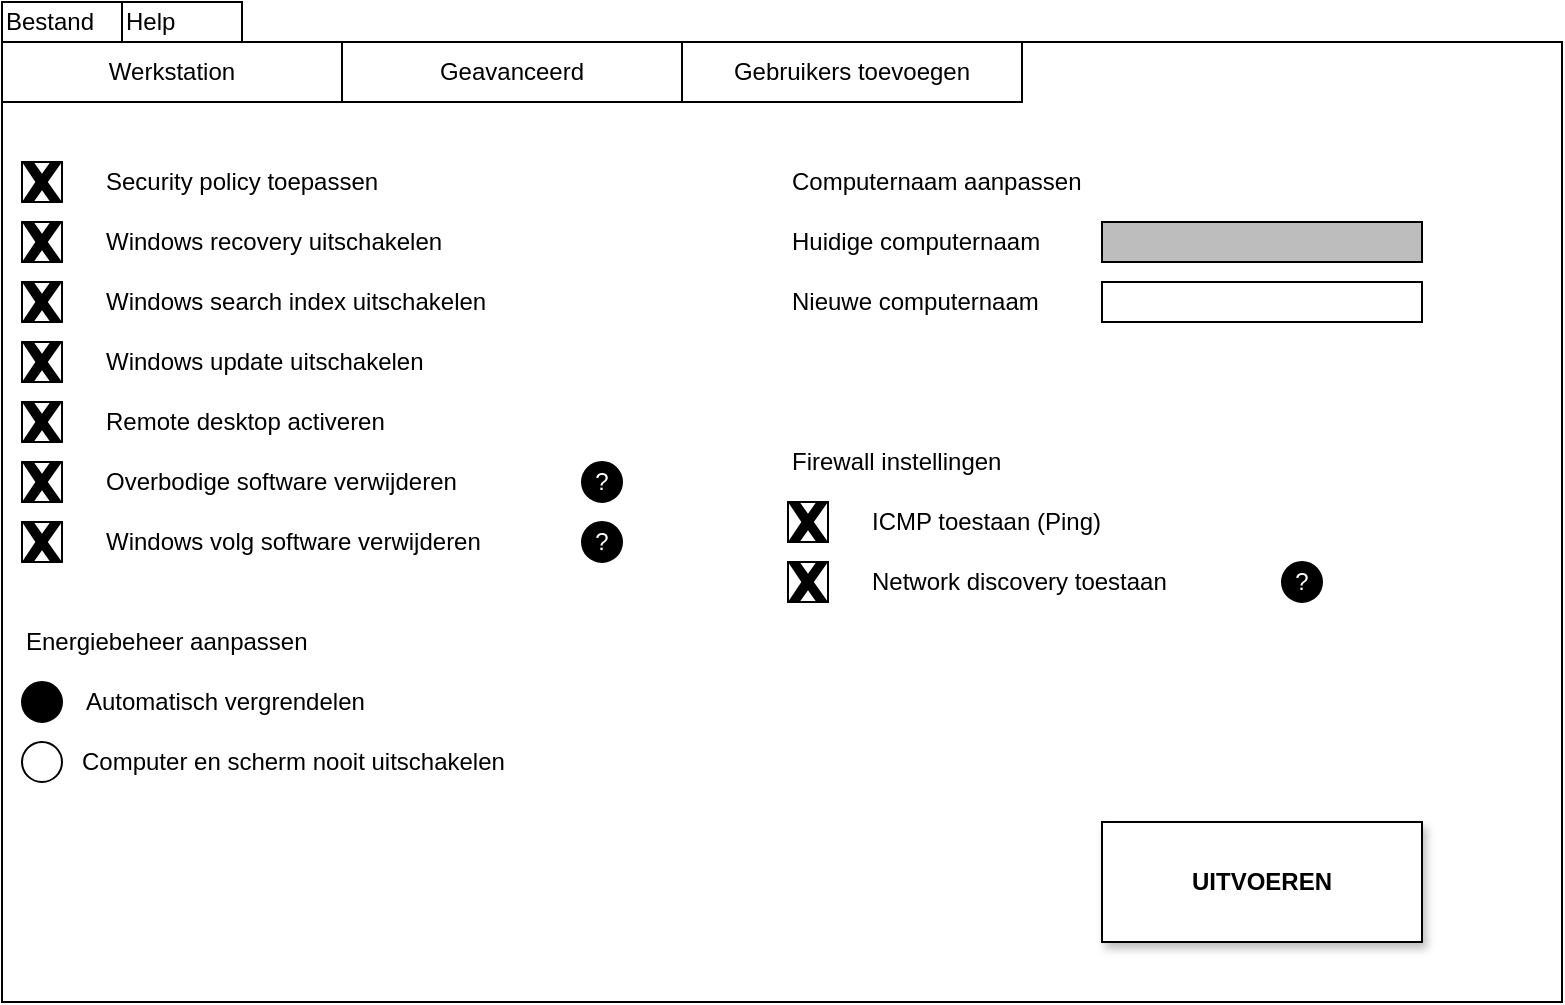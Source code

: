 <mxfile version="11.1.4" type="device"><diagram id="Was1U8VwhkQERLvffaOh" name="Werkstation instellen"><mxGraphModel dx="1086" dy="808" grid="1" gridSize="10" guides="1" tooltips="1" connect="1" arrows="1" fold="1" page="1" pageScale="1" pageWidth="827" pageHeight="1169" math="0" shadow="0"><root><mxCell id="IisXABbqK44Yn8ROq9qG-0"/><mxCell id="IisXABbqK44Yn8ROq9qG-1" parent="IisXABbqK44Yn8ROq9qG-0"/><mxCell id="IisXABbqK44Yn8ROq9qG-3" value="" style="rounded=0;whiteSpace=wrap;html=1;" parent="IisXABbqK44Yn8ROq9qG-1" vertex="1"><mxGeometry x="20" y="80" width="780" height="480" as="geometry"/></mxCell><mxCell id="IisXABbqK44Yn8ROq9qG-4" value="Werkstation" style="rounded=0;whiteSpace=wrap;html=1;" parent="IisXABbqK44Yn8ROq9qG-1" vertex="1"><mxGeometry x="20" y="80" width="170" height="30" as="geometry"/></mxCell><mxCell id="IisXABbqK44Yn8ROq9qG-5" value="Geavanceerd" style="rounded=0;whiteSpace=wrap;html=1;" parent="IisXABbqK44Yn8ROq9qG-1" vertex="1"><mxGeometry x="190" y="80" width="170" height="30" as="geometry"/></mxCell><mxCell id="IisXABbqK44Yn8ROq9qG-7" value="Gebruikers toevoegen" style="rounded=0;whiteSpace=wrap;html=1;" parent="IisXABbqK44Yn8ROq9qG-1" vertex="1"><mxGeometry x="360" y="80" width="170" height="30" as="geometry"/></mxCell><mxCell id="JC2xtcqQz0M7mLr0r9P1-1" value="Bestand" style="rounded=0;whiteSpace=wrap;html=1;align=left;" parent="IisXABbqK44Yn8ROq9qG-1" vertex="1"><mxGeometry x="20" y="60" width="60" height="20" as="geometry"/></mxCell><mxCell id="JC2xtcqQz0M7mLr0r9P1-2" value="Help" style="rounded=0;whiteSpace=wrap;html=1;align=left;" parent="IisXABbqK44Yn8ROq9qG-1" vertex="1"><mxGeometry x="80" y="60" width="60" height="20" as="geometry"/></mxCell><mxCell id="JC2xtcqQz0M7mLr0r9P1-3" value="" style="group" parent="IisXABbqK44Yn8ROq9qG-1" vertex="1" connectable="0"><mxGeometry x="30" y="140" width="205" height="20" as="geometry"/></mxCell><mxCell id="IisXABbqK44Yn8ROq9qG-8" value="" style="whiteSpace=wrap;html=1;aspect=fixed;" parent="JC2xtcqQz0M7mLr0r9P1-3" vertex="1"><mxGeometry width="20" height="20" as="geometry"/></mxCell><mxCell id="JC2xtcqQz0M7mLr0r9P1-0" value="Security policy toepassen" style="text;html=1;strokeColor=none;fillColor=none;align=left;verticalAlign=middle;whiteSpace=wrap;rounded=0;" parent="JC2xtcqQz0M7mLr0r9P1-3" vertex="1"><mxGeometry x="40" width="165" height="20" as="geometry"/></mxCell><mxCell id="TIBkxoTqW42xhYNUvVFb-1" value="" style="verticalLabelPosition=bottom;verticalAlign=top;html=1;shape=mxgraph.basic.x;strokeColor=none;fillColor=#000000;" parent="JC2xtcqQz0M7mLr0r9P1-3" vertex="1"><mxGeometry width="20" height="20" as="geometry"/></mxCell><mxCell id="JC2xtcqQz0M7mLr0r9P1-7" value="" style="group" parent="IisXABbqK44Yn8ROq9qG-1" vertex="1" connectable="0"><mxGeometry x="30" y="290" width="230" height="20" as="geometry"/></mxCell><mxCell id="JC2xtcqQz0M7mLr0r9P1-29" value="" style="group" parent="JC2xtcqQz0M7mLr0r9P1-7" vertex="1" connectable="0"><mxGeometry width="230" height="20" as="geometry"/></mxCell><mxCell id="JC2xtcqQz0M7mLr0r9P1-8" value="" style="whiteSpace=wrap;html=1;aspect=fixed;" parent="JC2xtcqQz0M7mLr0r9P1-29" vertex="1"><mxGeometry width="20" height="20" as="geometry"/></mxCell><mxCell id="JC2xtcqQz0M7mLr0r9P1-9" value="Overbodige software verwijderen" style="text;html=1;strokeColor=none;fillColor=none;align=left;verticalAlign=middle;whiteSpace=wrap;rounded=0;" parent="JC2xtcqQz0M7mLr0r9P1-29" vertex="1"><mxGeometry x="40" width="190" height="20" as="geometry"/></mxCell><mxCell id="TIBkxoTqW42xhYNUvVFb-7" value="" style="verticalLabelPosition=bottom;verticalAlign=top;html=1;shape=mxgraph.basic.x;strokeColor=none;fillColor=#000000;" parent="JC2xtcqQz0M7mLr0r9P1-29" vertex="1"><mxGeometry width="20" height="20" as="geometry"/></mxCell><mxCell id="JC2xtcqQz0M7mLr0r9P1-14" value="" style="group" parent="IisXABbqK44Yn8ROq9qG-1" vertex="1" connectable="0"><mxGeometry x="30" y="170" width="230" height="20" as="geometry"/></mxCell><mxCell id="JC2xtcqQz0M7mLr0r9P1-4" value="" style="group" parent="JC2xtcqQz0M7mLr0r9P1-14" vertex="1" connectable="0"><mxGeometry width="230" height="20" as="geometry"/></mxCell><mxCell id="JC2xtcqQz0M7mLr0r9P1-5" value="" style="whiteSpace=wrap;html=1;aspect=fixed;" parent="JC2xtcqQz0M7mLr0r9P1-4" vertex="1"><mxGeometry width="20" height="20" as="geometry"/></mxCell><mxCell id="JC2xtcqQz0M7mLr0r9P1-6" value="Windows recovery uitschakelen" style="text;html=1;strokeColor=none;fillColor=none;align=left;verticalAlign=middle;whiteSpace=wrap;rounded=0;" parent="JC2xtcqQz0M7mLr0r9P1-4" vertex="1"><mxGeometry x="40" width="190" height="20" as="geometry"/></mxCell><mxCell id="TIBkxoTqW42xhYNUvVFb-2" value="" style="verticalLabelPosition=bottom;verticalAlign=top;html=1;shape=mxgraph.basic.x;strokeColor=none;fillColor=#000000;" parent="JC2xtcqQz0M7mLr0r9P1-4" vertex="1"><mxGeometry width="20" height="20" as="geometry"/></mxCell><mxCell id="JC2xtcqQz0M7mLr0r9P1-15" value="" style="group" parent="IisXABbqK44Yn8ROq9qG-1" vertex="1" connectable="0"><mxGeometry x="30" y="200" width="250" height="20" as="geometry"/></mxCell><mxCell id="JC2xtcqQz0M7mLr0r9P1-16" value="" style="group" parent="JC2xtcqQz0M7mLr0r9P1-15" vertex="1" connectable="0"><mxGeometry width="250" height="20" as="geometry"/></mxCell><mxCell id="JC2xtcqQz0M7mLr0r9P1-19" value="" style="group" parent="JC2xtcqQz0M7mLr0r9P1-16" vertex="1" connectable="0"><mxGeometry width="250" height="20" as="geometry"/></mxCell><mxCell id="JC2xtcqQz0M7mLr0r9P1-17" value="" style="whiteSpace=wrap;html=1;aspect=fixed;" parent="JC2xtcqQz0M7mLr0r9P1-19" vertex="1"><mxGeometry width="20" height="20" as="geometry"/></mxCell><mxCell id="JC2xtcqQz0M7mLr0r9P1-18" value="Windows search index uitschakelen" style="text;html=1;strokeColor=none;fillColor=none;align=left;verticalAlign=middle;whiteSpace=wrap;rounded=0;" parent="JC2xtcqQz0M7mLr0r9P1-19" vertex="1"><mxGeometry x="40" width="210" height="20" as="geometry"/></mxCell><mxCell id="TIBkxoTqW42xhYNUvVFb-4" value="" style="verticalLabelPosition=bottom;verticalAlign=top;html=1;shape=mxgraph.basic.x;strokeColor=none;fillColor=#000000;" parent="JC2xtcqQz0M7mLr0r9P1-19" vertex="1"><mxGeometry width="20" height="20" as="geometry"/></mxCell><mxCell id="JC2xtcqQz0M7mLr0r9P1-20" value="" style="group" parent="JC2xtcqQz0M7mLr0r9P1-16" vertex="1" connectable="0"><mxGeometry y="30" width="250" height="20" as="geometry"/></mxCell><mxCell id="JC2xtcqQz0M7mLr0r9P1-24" value="" style="group" parent="JC2xtcqQz0M7mLr0r9P1-20" vertex="1" connectable="0"><mxGeometry width="250" height="20" as="geometry"/></mxCell><mxCell id="JC2xtcqQz0M7mLr0r9P1-21" value="" style="whiteSpace=wrap;html=1;aspect=fixed;" parent="JC2xtcqQz0M7mLr0r9P1-24" vertex="1"><mxGeometry width="20" height="20" as="geometry"/></mxCell><mxCell id="JC2xtcqQz0M7mLr0r9P1-22" value="Windows update uitschakelen" style="text;html=1;strokeColor=none;fillColor=none;align=left;verticalAlign=middle;whiteSpace=wrap;rounded=0;" parent="JC2xtcqQz0M7mLr0r9P1-24" vertex="1"><mxGeometry x="40" width="210" height="20" as="geometry"/></mxCell><mxCell id="TIBkxoTqW42xhYNUvVFb-5" value="" style="verticalLabelPosition=bottom;verticalAlign=top;html=1;shape=mxgraph.basic.x;strokeColor=none;fillColor=#000000;" parent="JC2xtcqQz0M7mLr0r9P1-24" vertex="1"><mxGeometry width="20" height="20" as="geometry"/></mxCell><mxCell id="JC2xtcqQz0M7mLr0r9P1-25" value="" style="group" parent="JC2xtcqQz0M7mLr0r9P1-20" vertex="1" connectable="0"><mxGeometry y="30" width="250" height="20" as="geometry"/></mxCell><mxCell id="JC2xtcqQz0M7mLr0r9P1-28" value="" style="group" parent="JC2xtcqQz0M7mLr0r9P1-25" vertex="1" connectable="0"><mxGeometry width="250" height="20" as="geometry"/></mxCell><mxCell id="JC2xtcqQz0M7mLr0r9P1-26" value="" style="whiteSpace=wrap;html=1;aspect=fixed;" parent="JC2xtcqQz0M7mLr0r9P1-28" vertex="1"><mxGeometry width="20" height="20" as="geometry"/></mxCell><mxCell id="JC2xtcqQz0M7mLr0r9P1-27" value="Remote desktop activeren" style="text;html=1;strokeColor=none;fillColor=none;align=left;verticalAlign=middle;whiteSpace=wrap;rounded=0;" parent="JC2xtcqQz0M7mLr0r9P1-28" vertex="1"><mxGeometry x="40" width="210" height="20" as="geometry"/></mxCell><mxCell id="TIBkxoTqW42xhYNUvVFb-6" value="" style="verticalLabelPosition=bottom;verticalAlign=top;html=1;shape=mxgraph.basic.x;strokeColor=none;fillColor=#000000;" parent="JC2xtcqQz0M7mLr0r9P1-28" vertex="1"><mxGeometry width="20" height="20" as="geometry"/></mxCell><mxCell id="JC2xtcqQz0M7mLr0r9P1-30" value="" style="group" parent="IisXABbqK44Yn8ROq9qG-1" vertex="1" connectable="0"><mxGeometry x="30" y="320" width="230" height="20" as="geometry"/></mxCell><mxCell id="JC2xtcqQz0M7mLr0r9P1-10" value="" style="group" parent="JC2xtcqQz0M7mLr0r9P1-30" vertex="1" connectable="0"><mxGeometry width="230" height="20" as="geometry"/></mxCell><mxCell id="JC2xtcqQz0M7mLr0r9P1-11" value="" style="whiteSpace=wrap;html=1;aspect=fixed;" parent="JC2xtcqQz0M7mLr0r9P1-10" vertex="1"><mxGeometry width="20" height="20" as="geometry"/></mxCell><mxCell id="JC2xtcqQz0M7mLr0r9P1-12" value="Windows volg software verwijderen" style="text;html=1;strokeColor=none;fillColor=none;align=left;verticalAlign=middle;whiteSpace=wrap;rounded=0;" parent="JC2xtcqQz0M7mLr0r9P1-10" vertex="1"><mxGeometry x="40" width="190" height="20" as="geometry"/></mxCell><mxCell id="TIBkxoTqW42xhYNUvVFb-8" value="" style="verticalLabelPosition=bottom;verticalAlign=top;html=1;shape=mxgraph.basic.x;strokeColor=none;fillColor=#000000;" parent="JC2xtcqQz0M7mLr0r9P1-10" vertex="1"><mxGeometry width="20" height="20" as="geometry"/></mxCell><mxCell id="JC2xtcqQz0M7mLr0r9P1-31" value="Energiebeheer aanpassen" style="text;html=1;strokeColor=none;fillColor=none;align=left;verticalAlign=middle;whiteSpace=wrap;rounded=0;" parent="IisXABbqK44Yn8ROq9qG-1" vertex="1"><mxGeometry x="30" y="370" width="190" height="20" as="geometry"/></mxCell><mxCell id="JC2xtcqQz0M7mLr0r9P1-32" value="" style="ellipse;whiteSpace=wrap;html=1;aspect=fixed;align=left;labelBackgroundColor=none;fillColor=#000000;" parent="IisXABbqK44Yn8ROq9qG-1" vertex="1"><mxGeometry x="30" y="400" width="20" height="20" as="geometry"/></mxCell><mxCell id="JC2xtcqQz0M7mLr0r9P1-33" value="" style="ellipse;whiteSpace=wrap;html=1;aspect=fixed;align=left;" parent="IisXABbqK44Yn8ROq9qG-1" vertex="1"><mxGeometry x="30" y="430" width="20" height="20" as="geometry"/></mxCell><mxCell id="JC2xtcqQz0M7mLr0r9P1-34" value="Automatisch vergrendelen" style="text;html=1;strokeColor=none;fillColor=none;align=left;verticalAlign=middle;whiteSpace=wrap;rounded=0;" parent="IisXABbqK44Yn8ROq9qG-1" vertex="1"><mxGeometry x="60" y="400" width="190" height="20" as="geometry"/></mxCell><mxCell id="JC2xtcqQz0M7mLr0r9P1-35" value="Computer en scherm nooit uitschakelen" style="text;html=1;strokeColor=none;fillColor=none;align=left;verticalAlign=middle;whiteSpace=wrap;rounded=0;" parent="IisXABbqK44Yn8ROq9qG-1" vertex="1"><mxGeometry x="58" y="430" width="223" height="20" as="geometry"/></mxCell><mxCell id="JC2xtcqQz0M7mLr0r9P1-37" value="Computernaam aanpassen" style="text;html=1;strokeColor=none;fillColor=none;align=left;verticalAlign=middle;whiteSpace=wrap;rounded=0;" parent="IisXABbqK44Yn8ROq9qG-1" vertex="1"><mxGeometry x="413" y="140" width="190" height="20" as="geometry"/></mxCell><mxCell id="JC2xtcqQz0M7mLr0r9P1-38" value="Huidige computernaam" style="text;html=1;strokeColor=none;fillColor=none;align=left;verticalAlign=middle;whiteSpace=wrap;rounded=0;" parent="IisXABbqK44Yn8ROq9qG-1" vertex="1"><mxGeometry x="413" y="170" width="190" height="20" as="geometry"/></mxCell><mxCell id="JC2xtcqQz0M7mLr0r9P1-39" value="" style="rounded=0;whiteSpace=wrap;html=1;labelBackgroundColor=none;fillColor=#BDBDBD;align=left;" parent="IisXABbqK44Yn8ROq9qG-1" vertex="1"><mxGeometry x="570" y="170" width="160" height="20" as="geometry"/></mxCell><mxCell id="JC2xtcqQz0M7mLr0r9P1-42" value="Nieuwe computernaam" style="text;html=1;strokeColor=none;fillColor=none;align=left;verticalAlign=middle;whiteSpace=wrap;rounded=0;" parent="IisXABbqK44Yn8ROq9qG-1" vertex="1"><mxGeometry x="413" y="200" width="190" height="20" as="geometry"/></mxCell><mxCell id="JC2xtcqQz0M7mLr0r9P1-43" value="" style="rounded=0;whiteSpace=wrap;html=1;labelBackgroundColor=none;fillColor=#ffffff;align=left;" parent="IisXABbqK44Yn8ROq9qG-1" vertex="1"><mxGeometry x="570" y="200" width="160" height="20" as="geometry"/></mxCell><mxCell id="JC2xtcqQz0M7mLr0r9P1-44" value="Firewall instellingen" style="text;html=1;strokeColor=none;fillColor=none;align=left;verticalAlign=middle;whiteSpace=wrap;rounded=0;" parent="IisXABbqK44Yn8ROq9qG-1" vertex="1"><mxGeometry x="413" y="280" width="190" height="20" as="geometry"/></mxCell><mxCell id="JC2xtcqQz0M7mLr0r9P1-45" value="" style="group" parent="IisXABbqK44Yn8ROq9qG-1" vertex="1" connectable="0"><mxGeometry x="413" y="310" width="230" height="20" as="geometry"/></mxCell><mxCell id="JC2xtcqQz0M7mLr0r9P1-46" value="" style="group" parent="JC2xtcqQz0M7mLr0r9P1-45" vertex="1" connectable="0"><mxGeometry width="230" height="20" as="geometry"/></mxCell><mxCell id="JC2xtcqQz0M7mLr0r9P1-47" value="" style="whiteSpace=wrap;html=1;aspect=fixed;" parent="JC2xtcqQz0M7mLr0r9P1-46" vertex="1"><mxGeometry width="20" height="20" as="geometry"/></mxCell><mxCell id="JC2xtcqQz0M7mLr0r9P1-48" value="ICMP toestaan (Ping)" style="text;html=1;strokeColor=none;fillColor=none;align=left;verticalAlign=middle;whiteSpace=wrap;rounded=0;" parent="JC2xtcqQz0M7mLr0r9P1-46" vertex="1"><mxGeometry x="40" width="190" height="20" as="geometry"/></mxCell><mxCell id="TIBkxoTqW42xhYNUvVFb-9" value="" style="verticalLabelPosition=bottom;verticalAlign=top;html=1;shape=mxgraph.basic.x;strokeColor=none;fillColor=#000000;" parent="JC2xtcqQz0M7mLr0r9P1-46" vertex="1"><mxGeometry width="20" height="20" as="geometry"/></mxCell><mxCell id="JC2xtcqQz0M7mLr0r9P1-51" value="Network discovery toestaan" style="text;html=1;strokeColor=none;fillColor=none;align=left;verticalAlign=middle;whiteSpace=wrap;rounded=0;" parent="IisXABbqK44Yn8ROq9qG-1" vertex="1"><mxGeometry x="453" y="340" width="190" height="20" as="geometry"/></mxCell><mxCell id="JC2xtcqQz0M7mLr0r9P1-52" value="" style="whiteSpace=wrap;html=1;aspect=fixed;" parent="IisXABbqK44Yn8ROq9qG-1" vertex="1"><mxGeometry x="413" y="340" width="20" height="20" as="geometry"/></mxCell><mxCell id="JC2xtcqQz0M7mLr0r9P1-56" value="?" style="ellipse;whiteSpace=wrap;html=1;aspect=fixed;labelBackgroundColor=none;fillColor=#000000;align=center;fontColor=#FFFFFF;" parent="IisXABbqK44Yn8ROq9qG-1" vertex="1"><mxGeometry x="660" y="340" width="20" height="20" as="geometry"/></mxCell><mxCell id="JC2xtcqQz0M7mLr0r9P1-57" value="?" style="ellipse;whiteSpace=wrap;html=1;aspect=fixed;labelBackgroundColor=none;fillColor=#000000;align=center;fontColor=#FFFFFF;" parent="IisXABbqK44Yn8ROq9qG-1" vertex="1"><mxGeometry x="310" y="290" width="20" height="20" as="geometry"/></mxCell><mxCell id="JC2xtcqQz0M7mLr0r9P1-58" value="?" style="ellipse;whiteSpace=wrap;html=1;aspect=fixed;labelBackgroundColor=none;fillColor=#000000;align=center;fontColor=#FFFFFF;" parent="IisXABbqK44Yn8ROq9qG-1" vertex="1"><mxGeometry x="310" y="320" width="20" height="20" as="geometry"/></mxCell><mxCell id="JC2xtcqQz0M7mLr0r9P1-59" value="UITVOEREN" style="rounded=0;whiteSpace=wrap;html=1;labelBackgroundColor=#ffffff;fillColor=#FFFFFF;fontColor=#000000;align=center;fontStyle=1;shadow=1;glass=0;comic=0;" parent="IisXABbqK44Yn8ROq9qG-1" vertex="1"><mxGeometry x="570" y="470" width="160" height="60" as="geometry"/></mxCell><mxCell id="TIBkxoTqW42xhYNUvVFb-10" value="" style="verticalLabelPosition=bottom;verticalAlign=top;html=1;shape=mxgraph.basic.x;strokeColor=none;fillColor=#000000;" parent="IisXABbqK44Yn8ROq9qG-1" vertex="1"><mxGeometry x="413" y="340" width="20" height="20" as="geometry"/></mxCell></root></mxGraphModel></diagram><diagram id="NsIfuL_V5yZAkUE2VeO5" name="Gebruikers toevoegen"><mxGraphModel dx="1086" dy="808" grid="1" gridSize="10" guides="1" tooltips="1" connect="1" arrows="1" fold="1" page="1" pageScale="1" pageWidth="827" pageHeight="1169" math="0" shadow="0"><root><mxCell id="1O40GcHTFCnYlDAdYRdT-0"/><mxCell id="1O40GcHTFCnYlDAdYRdT-1" parent="1O40GcHTFCnYlDAdYRdT-0"/><mxCell id="1O40GcHTFCnYlDAdYRdT-2" value="" style="rounded=0;whiteSpace=wrap;html=1;gradientColor=none;gradientDirection=east;" parent="1O40GcHTFCnYlDAdYRdT-1" vertex="1"><mxGeometry x="20" y="80" width="780" height="480" as="geometry"/></mxCell><mxCell id="1O40GcHTFCnYlDAdYRdT-3" value="Werkstation" style="rounded=0;whiteSpace=wrap;html=1;" parent="1O40GcHTFCnYlDAdYRdT-1" vertex="1"><mxGeometry x="20" y="80" width="170" height="30" as="geometry"/></mxCell><mxCell id="1O40GcHTFCnYlDAdYRdT-4" value="Geavanceerd" style="rounded=0;whiteSpace=wrap;html=1;" parent="1O40GcHTFCnYlDAdYRdT-1" vertex="1"><mxGeometry x="190" y="80" width="170" height="30" as="geometry"/></mxCell><mxCell id="1O40GcHTFCnYlDAdYRdT-5" value="Gebruikers toevoegen" style="rounded=0;whiteSpace=wrap;html=1;" parent="1O40GcHTFCnYlDAdYRdT-1" vertex="1"><mxGeometry x="360" y="80" width="170" height="30" as="geometry"/></mxCell><mxCell id="1O40GcHTFCnYlDAdYRdT-6" value="Bestand" style="rounded=0;whiteSpace=wrap;html=1;align=left;" parent="1O40GcHTFCnYlDAdYRdT-1" vertex="1"><mxGeometry x="20" y="60" width="60" height="20" as="geometry"/></mxCell><mxCell id="1O40GcHTFCnYlDAdYRdT-7" value="Help" style="rounded=0;whiteSpace=wrap;html=1;align=left;" parent="1O40GcHTFCnYlDAdYRdT-1" vertex="1"><mxGeometry x="80" y="60" width="60" height="20" as="geometry"/></mxCell><mxCell id="1O40GcHTFCnYlDAdYRdT-56" value="UITVOEREN" style="rounded=0;whiteSpace=wrap;html=1;labelBackgroundColor=#ffffff;fillColor=#FFFFFF;fontColor=#000000;align=center;fontStyle=1;shadow=1;glass=0;comic=0;" parent="1O40GcHTFCnYlDAdYRdT-1" vertex="1"><mxGeometry x="570" y="470" width="160" height="60" as="geometry"/></mxCell><mxCell id="OBL3VcRKEEqYY2pOykks-2" value="Gebruikersnaam" style="rounded=0;whiteSpace=wrap;html=1;shadow=0;glass=0;comic=0;labelBackgroundColor=#ffffff;fillColor=#FFFFFF;fontColor=#000000;align=left;" parent="1O40GcHTFCnYlDAdYRdT-1" vertex="1"><mxGeometry x="35" y="150" width="150" height="20" as="geometry"/></mxCell><mxCell id="OBL3VcRKEEqYY2pOykks-3" value="Wachtwoord" style="rounded=0;whiteSpace=wrap;html=1;shadow=0;glass=0;comic=0;labelBackgroundColor=#ffffff;fillColor=#FFFFFF;fontColor=#000000;align=left;" parent="1O40GcHTFCnYlDAdYRdT-1" vertex="1"><mxGeometry x="185" y="150" width="150" height="20" as="geometry"/></mxCell><mxCell id="OBL3VcRKEEqYY2pOykks-4" value="" style="rounded=0;whiteSpace=wrap;html=1;shadow=0;glass=0;comic=0;labelBackgroundColor=#ffffff;fillColor=#FFFFFF;fontColor=#000000;align=left;" parent="1O40GcHTFCnYlDAdYRdT-1" vertex="1"><mxGeometry x="185" y="170" width="150" height="20" as="geometry"/></mxCell><mxCell id="OBL3VcRKEEqYY2pOykks-5" value="" style="rounded=0;whiteSpace=wrap;html=1;shadow=0;glass=0;comic=0;labelBackgroundColor=#ffffff;fillColor=#FFFFFF;fontColor=#000000;align=left;" parent="1O40GcHTFCnYlDAdYRdT-1" vertex="1"><mxGeometry x="35" y="170" width="150" height="20" as="geometry"/></mxCell><mxCell id="OBL3VcRKEEqYY2pOykks-6" value="" style="rounded=0;whiteSpace=wrap;html=1;shadow=0;glass=0;comic=0;labelBackgroundColor=#ffffff;fillColor=#FFFFFF;fontColor=#000000;align=left;" parent="1O40GcHTFCnYlDAdYRdT-1" vertex="1"><mxGeometry x="35" y="190" width="150" height="20" as="geometry"/></mxCell><mxCell id="OBL3VcRKEEqYY2pOykks-7" value="" style="rounded=0;whiteSpace=wrap;html=1;shadow=0;glass=0;comic=0;labelBackgroundColor=#ffffff;fillColor=#FFFFFF;fontColor=#000000;align=left;" parent="1O40GcHTFCnYlDAdYRdT-1" vertex="1"><mxGeometry x="185" y="190" width="150" height="20" as="geometry"/></mxCell><mxCell id="OBL3VcRKEEqYY2pOykks-8" value="" style="rounded=0;whiteSpace=wrap;html=1;shadow=0;glass=0;comic=0;labelBackgroundColor=#ffffff;fillColor=#FFFFFF;fontColor=#000000;align=left;" parent="1O40GcHTFCnYlDAdYRdT-1" vertex="1"><mxGeometry x="35" y="210" width="150" height="20" as="geometry"/></mxCell><mxCell id="OBL3VcRKEEqYY2pOykks-9" value="" style="rounded=0;whiteSpace=wrap;html=1;shadow=0;glass=0;comic=0;labelBackgroundColor=#ffffff;fillColor=#FFFFFF;fontColor=#000000;align=left;" parent="1O40GcHTFCnYlDAdYRdT-1" vertex="1"><mxGeometry x="185" y="210" width="150" height="20" as="geometry"/></mxCell><mxCell id="OBL3VcRKEEqYY2pOykks-10" value="" style="rounded=0;whiteSpace=wrap;html=1;shadow=0;glass=0;comic=0;labelBackgroundColor=#ffffff;fillColor=#FFFFFF;fontColor=#000000;align=left;" parent="1O40GcHTFCnYlDAdYRdT-1" vertex="1"><mxGeometry x="185" y="230" width="150" height="20" as="geometry"/></mxCell><mxCell id="OBL3VcRKEEqYY2pOykks-11" value="" style="rounded=0;whiteSpace=wrap;html=1;shadow=0;glass=0;comic=0;labelBackgroundColor=#ffffff;fillColor=#FFFFFF;fontColor=#000000;align=left;" parent="1O40GcHTFCnYlDAdYRdT-1" vertex="1"><mxGeometry x="35" y="230" width="150" height="20" as="geometry"/></mxCell><mxCell id="OBL3VcRKEEqYY2pOykks-12" value="" style="rounded=0;whiteSpace=wrap;html=1;shadow=0;glass=0;comic=0;labelBackgroundColor=#ffffff;fillColor=#FFFFFF;fontColor=#000000;align=left;" parent="1O40GcHTFCnYlDAdYRdT-1" vertex="1"><mxGeometry x="35" y="250" width="150" height="20" as="geometry"/></mxCell><mxCell id="OBL3VcRKEEqYY2pOykks-13" value="" style="rounded=0;whiteSpace=wrap;html=1;shadow=0;glass=0;comic=0;labelBackgroundColor=#ffffff;fillColor=#FFFFFF;fontColor=#000000;align=left;" parent="1O40GcHTFCnYlDAdYRdT-1" vertex="1"><mxGeometry x="185" y="250" width="150" height="20" as="geometry"/></mxCell><mxCell id="OBL3VcRKEEqYY2pOykks-14" value="" style="rounded=0;whiteSpace=wrap;html=1;shadow=0;glass=0;comic=0;labelBackgroundColor=#ffffff;fillColor=#FFFFFF;fontColor=#000000;align=left;" parent="1O40GcHTFCnYlDAdYRdT-1" vertex="1"><mxGeometry x="185" y="270" width="150" height="20" as="geometry"/></mxCell><mxCell id="OBL3VcRKEEqYY2pOykks-15" value="" style="rounded=0;whiteSpace=wrap;html=1;shadow=0;glass=0;comic=0;labelBackgroundColor=#ffffff;fillColor=#FFFFFF;fontColor=#000000;align=left;" parent="1O40GcHTFCnYlDAdYRdT-1" vertex="1"><mxGeometry x="35" y="270" width="150" height="20" as="geometry"/></mxCell><mxCell id="OBL3VcRKEEqYY2pOykks-16" value="" style="rounded=0;whiteSpace=wrap;html=1;shadow=0;glass=0;comic=0;labelBackgroundColor=#ffffff;fillColor=#FFFFFF;fontColor=#000000;align=left;" parent="1O40GcHTFCnYlDAdYRdT-1" vertex="1"><mxGeometry x="35" y="290" width="150" height="20" as="geometry"/></mxCell><mxCell id="OBL3VcRKEEqYY2pOykks-17" value="" style="rounded=0;whiteSpace=wrap;html=1;shadow=0;glass=0;comic=0;labelBackgroundColor=#ffffff;fillColor=#FFFFFF;fontColor=#000000;align=left;" parent="1O40GcHTFCnYlDAdYRdT-1" vertex="1"><mxGeometry x="185" y="290" width="150" height="20" as="geometry"/></mxCell><mxCell id="OBL3VcRKEEqYY2pOykks-18" value="" style="rounded=0;whiteSpace=wrap;html=1;shadow=0;glass=0;comic=0;labelBackgroundColor=#ffffff;fillColor=#FFFFFF;fontColor=#000000;align=left;" parent="1O40GcHTFCnYlDAdYRdT-1" vertex="1"><mxGeometry x="185" y="310" width="150" height="20" as="geometry"/></mxCell><mxCell id="OBL3VcRKEEqYY2pOykks-19" value="" style="rounded=0;whiteSpace=wrap;html=1;shadow=0;glass=0;comic=0;labelBackgroundColor=#ffffff;fillColor=#FFFFFF;fontColor=#000000;align=left;" parent="1O40GcHTFCnYlDAdYRdT-1" vertex="1"><mxGeometry x="35" y="310" width="150" height="20" as="geometry"/></mxCell><mxCell id="3jAMMx0HnQ-GJYIOEan1-1" value="" style="whiteSpace=wrap;html=1;aspect=fixed;" parent="1O40GcHTFCnYlDAdYRdT-1" vertex="1"><mxGeometry x="400" y="170" width="20" height="20" as="geometry"/></mxCell><mxCell id="3jAMMx0HnQ-GJYIOEan1-3" value="Administrator rechten" style="text;html=1;strokeColor=none;fillColor=none;align=left;verticalAlign=middle;whiteSpace=wrap;rounded=0;" parent="1O40GcHTFCnYlDAdYRdT-1" vertex="1"><mxGeometry x="340" y="150" width="150" height="20" as="geometry"/></mxCell><mxCell id="3jAMMx0HnQ-GJYIOEan1-4" value="" style="whiteSpace=wrap;html=1;aspect=fixed;" parent="1O40GcHTFCnYlDAdYRdT-1" vertex="1"><mxGeometry x="400" y="190" width="20" height="20" as="geometry"/></mxCell><mxCell id="3jAMMx0HnQ-GJYIOEan1-6" value="" style="whiteSpace=wrap;html=1;aspect=fixed;" parent="1O40GcHTFCnYlDAdYRdT-1" vertex="1"><mxGeometry x="400" y="210" width="20" height="20" as="geometry"/></mxCell><mxCell id="3jAMMx0HnQ-GJYIOEan1-7" value="" style="whiteSpace=wrap;html=1;aspect=fixed;" parent="1O40GcHTFCnYlDAdYRdT-1" vertex="1"><mxGeometry x="400" y="230" width="20" height="20" as="geometry"/></mxCell><mxCell id="3jAMMx0HnQ-GJYIOEan1-8" value="" style="whiteSpace=wrap;html=1;aspect=fixed;" parent="1O40GcHTFCnYlDAdYRdT-1" vertex="1"><mxGeometry x="400" y="250" width="20" height="20" as="geometry"/></mxCell><mxCell id="3jAMMx0HnQ-GJYIOEan1-10" value="" style="whiteSpace=wrap;html=1;aspect=fixed;" parent="1O40GcHTFCnYlDAdYRdT-1" vertex="1"><mxGeometry x="400" y="270" width="20" height="20" as="geometry"/></mxCell><mxCell id="3jAMMx0HnQ-GJYIOEan1-11" value="" style="whiteSpace=wrap;html=1;aspect=fixed;" parent="1O40GcHTFCnYlDAdYRdT-1" vertex="1"><mxGeometry x="400" y="290" width="20" height="20" as="geometry"/></mxCell><mxCell id="3jAMMx0HnQ-GJYIOEan1-12" value="" style="whiteSpace=wrap;html=1;aspect=fixed;" parent="1O40GcHTFCnYlDAdYRdT-1" vertex="1"><mxGeometry x="400" y="310" width="20" height="20" as="geometry"/></mxCell><mxCell id="3jAMMx0HnQ-GJYIOEan1-14" value="Gebruikers toevoegen via een .csv bestand.&amp;nbsp;" style="text;html=1;strokeColor=none;fillColor=none;align=left;verticalAlign=middle;whiteSpace=wrap;rounded=0;" parent="1O40GcHTFCnYlDAdYRdT-1" vertex="1"><mxGeometry x="35" y="370" width="470" height="20" as="geometry"/></mxCell><mxCell id="3jAMMx0HnQ-GJYIOEan1-15" value="" style="rounded=0;whiteSpace=wrap;html=1;align=left;" parent="1O40GcHTFCnYlDAdYRdT-1" vertex="1"><mxGeometry x="140" y="400" width="140" height="20" as="geometry"/></mxCell><mxCell id="3jAMMx0HnQ-GJYIOEan1-19" value="Bladeren..." style="rounded=0;whiteSpace=wrap;html=1;align=left;shadow=1;" parent="1O40GcHTFCnYlDAdYRdT-1" vertex="1"><mxGeometry x="35" y="400" width="95" height="20" as="geometry"/></mxCell></root></mxGraphModel></diagram><diagram id="Ic1BMn5Ofd6Xi1IFfQXx" name="Geavanceerde instellingen"><mxGraphModel dx="1086" dy="828" grid="1" gridSize="10" guides="1" tooltips="1" connect="1" arrows="1" fold="1" page="1" pageScale="1" pageWidth="827" pageHeight="1169" math="0" shadow="0"><root><mxCell id="YJY64459-Jm4IKZV7Fbe-0"/><mxCell id="YJY64459-Jm4IKZV7Fbe-1" parent="YJY64459-Jm4IKZV7Fbe-0"/><mxCell id="YJY64459-Jm4IKZV7Fbe-2" value="" style="rounded=0;whiteSpace=wrap;html=1;" parent="YJY64459-Jm4IKZV7Fbe-1" vertex="1"><mxGeometry x="20" y="80" width="780" height="480" as="geometry"/></mxCell><mxCell id="YJY64459-Jm4IKZV7Fbe-3" value="Werkstation" style="rounded=0;whiteSpace=wrap;html=1;" parent="YJY64459-Jm4IKZV7Fbe-1" vertex="1"><mxGeometry x="20" y="80" width="170" height="30" as="geometry"/></mxCell><mxCell id="YJY64459-Jm4IKZV7Fbe-4" value="Geavanceerd" style="rounded=0;whiteSpace=wrap;html=1;" parent="YJY64459-Jm4IKZV7Fbe-1" vertex="1"><mxGeometry x="190" y="80" width="170" height="30" as="geometry"/></mxCell><mxCell id="YJY64459-Jm4IKZV7Fbe-5" value="Gebruikers toevoegen" style="rounded=0;whiteSpace=wrap;html=1;" parent="YJY64459-Jm4IKZV7Fbe-1" vertex="1"><mxGeometry x="360" y="80" width="170" height="30" as="geometry"/></mxCell><mxCell id="YJY64459-Jm4IKZV7Fbe-6" value="Bestand" style="rounded=0;whiteSpace=wrap;html=1;align=left;" parent="YJY64459-Jm4IKZV7Fbe-1" vertex="1"><mxGeometry x="20" y="60" width="60" height="20" as="geometry"/></mxCell><mxCell id="YJY64459-Jm4IKZV7Fbe-7" value="Help" style="rounded=0;whiteSpace=wrap;html=1;align=left;" parent="YJY64459-Jm4IKZV7Fbe-1" vertex="1"><mxGeometry x="80" y="60" width="60" height="20" as="geometry"/></mxCell><mxCell id="YJY64459-Jm4IKZV7Fbe-8" value="" style="group" parent="YJY64459-Jm4IKZV7Fbe-1" vertex="1" connectable="0"><mxGeometry x="30" y="140" width="205" height="20" as="geometry"/></mxCell><mxCell id="YJY64459-Jm4IKZV7Fbe-9" value="" style="whiteSpace=wrap;html=1;aspect=fixed;" parent="YJY64459-Jm4IKZV7Fbe-8" vertex="1"><mxGeometry width="20" height="20" as="geometry"/></mxCell><mxCell id="YJY64459-Jm4IKZV7Fbe-10" value="Security policy toepassen" style="text;html=1;strokeColor=none;fillColor=none;align=left;verticalAlign=middle;whiteSpace=wrap;rounded=0;" parent="YJY64459-Jm4IKZV7Fbe-8" vertex="1"><mxGeometry x="40" width="165" height="20" as="geometry"/></mxCell><mxCell id="YJY64459-Jm4IKZV7Fbe-11" value="" style="group" parent="YJY64459-Jm4IKZV7Fbe-1" vertex="1" connectable="0"><mxGeometry x="30" y="290" width="230" height="20" as="geometry"/></mxCell><mxCell id="YJY64459-Jm4IKZV7Fbe-12" value="" style="group" parent="YJY64459-Jm4IKZV7Fbe-11" vertex="1" connectable="0"><mxGeometry width="230" height="20" as="geometry"/></mxCell><mxCell id="YJY64459-Jm4IKZV7Fbe-13" value="" style="whiteSpace=wrap;html=1;aspect=fixed;" parent="YJY64459-Jm4IKZV7Fbe-12" vertex="1"><mxGeometry width="20" height="20" as="geometry"/></mxCell><mxCell id="YJY64459-Jm4IKZV7Fbe-14" value="Overbodige software verwijderen" style="text;html=1;strokeColor=none;fillColor=none;align=left;verticalAlign=middle;whiteSpace=wrap;rounded=0;" parent="YJY64459-Jm4IKZV7Fbe-12" vertex="1"><mxGeometry x="40" width="190" height="20" as="geometry"/></mxCell><mxCell id="YJY64459-Jm4IKZV7Fbe-15" value="" style="group" parent="YJY64459-Jm4IKZV7Fbe-1" vertex="1" connectable="0"><mxGeometry x="30" y="170" width="230" height="20" as="geometry"/></mxCell><mxCell id="YJY64459-Jm4IKZV7Fbe-16" value="" style="group" parent="YJY64459-Jm4IKZV7Fbe-15" vertex="1" connectable="0"><mxGeometry width="230" height="20" as="geometry"/></mxCell><mxCell id="YJY64459-Jm4IKZV7Fbe-17" value="" style="whiteSpace=wrap;html=1;aspect=fixed;" parent="YJY64459-Jm4IKZV7Fbe-16" vertex="1"><mxGeometry width="20" height="20" as="geometry"/></mxCell><mxCell id="YJY64459-Jm4IKZV7Fbe-18" value="Windows recovery uitschakelen" style="text;html=1;strokeColor=none;fillColor=none;align=left;verticalAlign=middle;whiteSpace=wrap;rounded=0;" parent="YJY64459-Jm4IKZV7Fbe-16" vertex="1"><mxGeometry x="40" width="190" height="20" as="geometry"/></mxCell><mxCell id="YJY64459-Jm4IKZV7Fbe-19" value="" style="group" parent="YJY64459-Jm4IKZV7Fbe-1" vertex="1" connectable="0"><mxGeometry x="30" y="200" width="250" height="20" as="geometry"/></mxCell><mxCell id="YJY64459-Jm4IKZV7Fbe-20" value="" style="group" parent="YJY64459-Jm4IKZV7Fbe-19" vertex="1" connectable="0"><mxGeometry width="250" height="20" as="geometry"/></mxCell><mxCell id="YJY64459-Jm4IKZV7Fbe-21" value="" style="group" parent="YJY64459-Jm4IKZV7Fbe-20" vertex="1" connectable="0"><mxGeometry width="250" height="20" as="geometry"/></mxCell><mxCell id="YJY64459-Jm4IKZV7Fbe-22" value="" style="whiteSpace=wrap;html=1;aspect=fixed;" parent="YJY64459-Jm4IKZV7Fbe-21" vertex="1"><mxGeometry width="20" height="20" as="geometry"/></mxCell><mxCell id="YJY64459-Jm4IKZV7Fbe-23" value="Windows search index uitschakelen" style="text;html=1;strokeColor=none;fillColor=none;align=left;verticalAlign=middle;whiteSpace=wrap;rounded=0;" parent="YJY64459-Jm4IKZV7Fbe-21" vertex="1"><mxGeometry x="40" width="210" height="20" as="geometry"/></mxCell><mxCell id="YJY64459-Jm4IKZV7Fbe-24" value="" style="group" parent="YJY64459-Jm4IKZV7Fbe-20" vertex="1" connectable="0"><mxGeometry y="30" width="250" height="20" as="geometry"/></mxCell><mxCell id="YJY64459-Jm4IKZV7Fbe-25" value="" style="group" parent="YJY64459-Jm4IKZV7Fbe-24" vertex="1" connectable="0"><mxGeometry width="250" height="20" as="geometry"/></mxCell><mxCell id="YJY64459-Jm4IKZV7Fbe-26" value="" style="whiteSpace=wrap;html=1;aspect=fixed;" parent="YJY64459-Jm4IKZV7Fbe-25" vertex="1"><mxGeometry width="20" height="20" as="geometry"/></mxCell><mxCell id="YJY64459-Jm4IKZV7Fbe-27" value="Windows update uitschakelen" style="text;html=1;strokeColor=none;fillColor=none;align=left;verticalAlign=middle;whiteSpace=wrap;rounded=0;" parent="YJY64459-Jm4IKZV7Fbe-25" vertex="1"><mxGeometry x="40" width="210" height="20" as="geometry"/></mxCell><mxCell id="YJY64459-Jm4IKZV7Fbe-28" value="" style="group" parent="YJY64459-Jm4IKZV7Fbe-24" vertex="1" connectable="0"><mxGeometry y="30" width="250" height="20" as="geometry"/></mxCell><mxCell id="YJY64459-Jm4IKZV7Fbe-29" value="" style="group" parent="YJY64459-Jm4IKZV7Fbe-28" vertex="1" connectable="0"><mxGeometry width="250" height="20" as="geometry"/></mxCell><mxCell id="YJY64459-Jm4IKZV7Fbe-30" value="" style="whiteSpace=wrap;html=1;aspect=fixed;" parent="YJY64459-Jm4IKZV7Fbe-29" vertex="1"><mxGeometry width="20" height="20" as="geometry"/></mxCell><mxCell id="YJY64459-Jm4IKZV7Fbe-31" value="Remote desktop activeren" style="text;html=1;strokeColor=none;fillColor=none;align=left;verticalAlign=middle;whiteSpace=wrap;rounded=0;" parent="YJY64459-Jm4IKZV7Fbe-29" vertex="1"><mxGeometry x="40" width="210" height="20" as="geometry"/></mxCell><mxCell id="YJY64459-Jm4IKZV7Fbe-32" value="" style="group" parent="YJY64459-Jm4IKZV7Fbe-1" vertex="1" connectable="0"><mxGeometry x="30" y="320" width="230" height="20" as="geometry"/></mxCell><mxCell id="YJY64459-Jm4IKZV7Fbe-33" value="" style="group" parent="YJY64459-Jm4IKZV7Fbe-32" vertex="1" connectable="0"><mxGeometry width="230" height="20" as="geometry"/></mxCell><mxCell id="YJY64459-Jm4IKZV7Fbe-34" value="" style="whiteSpace=wrap;html=1;aspect=fixed;" parent="YJY64459-Jm4IKZV7Fbe-33" vertex="1"><mxGeometry width="20" height="20" as="geometry"/></mxCell><mxCell id="YJY64459-Jm4IKZV7Fbe-35" value="Windows volg software verwijderen" style="text;html=1;strokeColor=none;fillColor=none;align=left;verticalAlign=middle;whiteSpace=wrap;rounded=0;" parent="YJY64459-Jm4IKZV7Fbe-33" vertex="1"><mxGeometry x="40" width="190" height="20" as="geometry"/></mxCell><mxCell id="YJY64459-Jm4IKZV7Fbe-36" value="Energiebeheer aanpassen" style="text;html=1;strokeColor=none;fillColor=none;align=left;verticalAlign=middle;whiteSpace=wrap;rounded=0;" parent="YJY64459-Jm4IKZV7Fbe-1" vertex="1"><mxGeometry x="30" y="370" width="190" height="20" as="geometry"/></mxCell><mxCell id="YJY64459-Jm4IKZV7Fbe-37" value="" style="ellipse;whiteSpace=wrap;html=1;aspect=fixed;align=left;labelBackgroundColor=none;fillColor=#000000;" parent="YJY64459-Jm4IKZV7Fbe-1" vertex="1"><mxGeometry x="30" y="400" width="20" height="20" as="geometry"/></mxCell><mxCell id="YJY64459-Jm4IKZV7Fbe-38" value="" style="ellipse;whiteSpace=wrap;html=1;aspect=fixed;align=left;" parent="YJY64459-Jm4IKZV7Fbe-1" vertex="1"><mxGeometry x="30" y="430" width="20" height="20" as="geometry"/></mxCell><mxCell id="YJY64459-Jm4IKZV7Fbe-39" value="Automatisch vergrendelen" style="text;html=1;strokeColor=none;fillColor=none;align=left;verticalAlign=middle;whiteSpace=wrap;rounded=0;" parent="YJY64459-Jm4IKZV7Fbe-1" vertex="1"><mxGeometry x="60" y="400" width="190" height="20" as="geometry"/></mxCell><mxCell id="YJY64459-Jm4IKZV7Fbe-40" value="Computer en scherm nooit uitschakelen" style="text;html=1;strokeColor=none;fillColor=none;align=left;verticalAlign=middle;whiteSpace=wrap;rounded=0;" parent="YJY64459-Jm4IKZV7Fbe-1" vertex="1"><mxGeometry x="58" y="430" width="223" height="20" as="geometry"/></mxCell><mxCell id="YJY64459-Jm4IKZV7Fbe-41" value="Computernaam aanpassen" style="text;html=1;strokeColor=none;fillColor=none;align=left;verticalAlign=middle;whiteSpace=wrap;rounded=0;" parent="YJY64459-Jm4IKZV7Fbe-1" vertex="1"><mxGeometry x="413" y="140" width="190" height="20" as="geometry"/></mxCell><mxCell id="YJY64459-Jm4IKZV7Fbe-42" value="Huidige computernaam" style="text;html=1;strokeColor=none;fillColor=none;align=left;verticalAlign=middle;whiteSpace=wrap;rounded=0;" parent="YJY64459-Jm4IKZV7Fbe-1" vertex="1"><mxGeometry x="413" y="170" width="190" height="20" as="geometry"/></mxCell><mxCell id="YJY64459-Jm4IKZV7Fbe-43" value="" style="rounded=0;whiteSpace=wrap;html=1;labelBackgroundColor=none;fillColor=#BDBDBD;align=left;" parent="YJY64459-Jm4IKZV7Fbe-1" vertex="1"><mxGeometry x="570" y="170" width="160" height="20" as="geometry"/></mxCell><mxCell id="YJY64459-Jm4IKZV7Fbe-44" value="Nieuwe computernaam" style="text;html=1;strokeColor=none;fillColor=none;align=left;verticalAlign=middle;whiteSpace=wrap;rounded=0;" parent="YJY64459-Jm4IKZV7Fbe-1" vertex="1"><mxGeometry x="413" y="200" width="190" height="20" as="geometry"/></mxCell><mxCell id="YJY64459-Jm4IKZV7Fbe-45" value="" style="rounded=0;whiteSpace=wrap;html=1;labelBackgroundColor=none;fillColor=#ffffff;align=left;" parent="YJY64459-Jm4IKZV7Fbe-1" vertex="1"><mxGeometry x="570" y="200" width="160" height="20" as="geometry"/></mxCell><mxCell id="YJY64459-Jm4IKZV7Fbe-46" value="Firewall instellingen" style="text;html=1;strokeColor=none;fillColor=none;align=left;verticalAlign=middle;whiteSpace=wrap;rounded=0;" parent="YJY64459-Jm4IKZV7Fbe-1" vertex="1"><mxGeometry x="413" y="280" width="190" height="20" as="geometry"/></mxCell><mxCell id="YJY64459-Jm4IKZV7Fbe-47" value="" style="group" parent="YJY64459-Jm4IKZV7Fbe-1" vertex="1" connectable="0"><mxGeometry x="413" y="310" width="230" height="20" as="geometry"/></mxCell><mxCell id="YJY64459-Jm4IKZV7Fbe-48" value="" style="group" parent="YJY64459-Jm4IKZV7Fbe-47" vertex="1" connectable="0"><mxGeometry width="230" height="20" as="geometry"/></mxCell><mxCell id="YJY64459-Jm4IKZV7Fbe-49" value="" style="whiteSpace=wrap;html=1;aspect=fixed;" parent="YJY64459-Jm4IKZV7Fbe-48" vertex="1"><mxGeometry width="20" height="20" as="geometry"/></mxCell><mxCell id="YJY64459-Jm4IKZV7Fbe-50" value="ICMP toestaan (Ping)" style="text;html=1;strokeColor=none;fillColor=none;align=left;verticalAlign=middle;whiteSpace=wrap;rounded=0;" parent="YJY64459-Jm4IKZV7Fbe-48" vertex="1"><mxGeometry x="40" width="190" height="20" as="geometry"/></mxCell><mxCell id="YJY64459-Jm4IKZV7Fbe-51" value="Network discovery toestaan" style="text;html=1;strokeColor=none;fillColor=none;align=left;verticalAlign=middle;whiteSpace=wrap;rounded=0;" parent="YJY64459-Jm4IKZV7Fbe-1" vertex="1"><mxGeometry x="453" y="340" width="190" height="20" as="geometry"/></mxCell><mxCell id="YJY64459-Jm4IKZV7Fbe-52" value="" style="whiteSpace=wrap;html=1;aspect=fixed;" parent="YJY64459-Jm4IKZV7Fbe-1" vertex="1"><mxGeometry x="413" y="340" width="20" height="20" as="geometry"/></mxCell><mxCell id="YJY64459-Jm4IKZV7Fbe-53" value="?" style="ellipse;whiteSpace=wrap;html=1;aspect=fixed;labelBackgroundColor=none;fillColor=#000000;align=center;fontColor=#FFFFFF;" parent="YJY64459-Jm4IKZV7Fbe-1" vertex="1"><mxGeometry x="660" y="340" width="20" height="20" as="geometry"/></mxCell><mxCell id="YJY64459-Jm4IKZV7Fbe-54" value="?" style="ellipse;whiteSpace=wrap;html=1;aspect=fixed;labelBackgroundColor=none;fillColor=#000000;align=center;fontColor=#FFFFFF;" parent="YJY64459-Jm4IKZV7Fbe-1" vertex="1"><mxGeometry x="310" y="290" width="20" height="20" as="geometry"/></mxCell><mxCell id="YJY64459-Jm4IKZV7Fbe-55" value="?" style="ellipse;whiteSpace=wrap;html=1;aspect=fixed;labelBackgroundColor=none;fillColor=#000000;align=center;fontColor=#FFFFFF;" parent="YJY64459-Jm4IKZV7Fbe-1" vertex="1"><mxGeometry x="310" y="320" width="20" height="20" as="geometry"/></mxCell><mxCell id="YJY64459-Jm4IKZV7Fbe-56" value="UITVOEREN" style="rounded=0;whiteSpace=wrap;html=1;labelBackgroundColor=#ffffff;fillColor=#FFFFFF;fontColor=#000000;align=center;fontStyle=1;shadow=1;glass=0;comic=0;" parent="YJY64459-Jm4IKZV7Fbe-1" vertex="1"><mxGeometry x="570" y="470" width="160" height="60" as="geometry"/></mxCell></root></mxGraphModel></diagram><diagram id="1qGEZzy6Zsi5fWnTHsQG" name="Versie 1"><mxGraphModel dx="1086" dy="810" grid="1" gridSize="10" guides="1" tooltips="1" connect="1" arrows="1" fold="1" page="1" pageScale="1" pageWidth="827" pageHeight="1169" math="0" shadow="0"><root><mxCell id="0"/><mxCell id="1" parent="0"/><mxCell id="oq2wJu3lU4QFBVVw8JVm-1" value="" style="rounded=0;whiteSpace=wrap;html=1;" parent="1" vertex="1"><mxGeometry x="30" y="20" width="790" height="550" as="geometry"/></mxCell><mxCell id="oq2wJu3lU4QFBVVw8JVm-4" value="Exit" style="rounded=1;whiteSpace=wrap;html=1;" parent="1" vertex="1"><mxGeometry x="670" y="490" width="120" height="60" as="geometry"/></mxCell><mxCell id="oq2wJu3lU4QFBVVw8JVm-6" value="Windows&amp;nbsp; Deployment Tool - Workstation" style="text;html=1;align=center;verticalAlign=middle;whiteSpace=wrap;rounded=0;fontSize=24;" parent="1" vertex="1"><mxGeometry x="40" y="40" width="450" height="20" as="geometry"/></mxCell><mxCell id="oq2wJu3lU4QFBVVw8JVm-11" value="" style="whiteSpace=wrap;html=1;aspect=fixed;" parent="1" vertex="1"><mxGeometry x="50" y="110" width="30" height="30" as="geometry"/></mxCell><mxCell id="oq2wJu3lU4QFBVVw8JVm-12" value="" style="whiteSpace=wrap;html=1;aspect=fixed;" parent="1" vertex="1"><mxGeometry x="50" y="150" width="30" height="30" as="geometry"/></mxCell><mxCell id="oq2wJu3lU4QFBVVw8JVm-13" value="" style="whiteSpace=wrap;html=1;aspect=fixed;" parent="1" vertex="1"><mxGeometry x="50" y="190" width="30" height="30" as="geometry"/></mxCell><mxCell id="oq2wJu3lU4QFBVVw8JVm-14" value="" style="whiteSpace=wrap;html=1;aspect=fixed;" parent="1" vertex="1"><mxGeometry x="50" y="230" width="30" height="30" as="geometry"/></mxCell><mxCell id="oq2wJu3lU4QFBVVw8JVm-15" value="" style="whiteSpace=wrap;html=1;aspect=fixed;" parent="1" vertex="1"><mxGeometry x="50" y="270" width="30" height="30" as="geometry"/></mxCell><mxCell id="oq2wJu3lU4QFBVVw8JVm-16" value="" style="whiteSpace=wrap;html=1;aspect=fixed;" parent="1" vertex="1"><mxGeometry x="50" y="310" width="30" height="30" as="geometry"/></mxCell><mxCell id="oq2wJu3lU4QFBVVw8JVm-17" value="" style="whiteSpace=wrap;html=1;aspect=fixed;" parent="1" vertex="1"><mxGeometry x="50" y="350" width="30" height="30" as="geometry"/></mxCell><mxCell id="oq2wJu3lU4QFBVVw8JVm-18" value="" style="whiteSpace=wrap;html=1;aspect=fixed;" parent="1" vertex="1"><mxGeometry x="50" y="390" width="30" height="30" as="geometry"/></mxCell><mxCell id="oq2wJu3lU4QFBVVw8JVm-19" value="" style="whiteSpace=wrap;html=1;aspect=fixed;" parent="1" vertex="1"><mxGeometry x="50" y="430" width="30" height="30" as="geometry"/></mxCell><mxCell id="oq2wJu3lU4QFBVVw8JVm-20" value="Gebruikers toevoegen" style="text;html=1;strokeColor=none;fillColor=none;align=left;verticalAlign=middle;whiteSpace=wrap;rounded=0;fontSize=14;" parent="1" vertex="1"><mxGeometry x="100" y="115" width="150" height="20" as="geometry"/></mxCell><mxCell id="oq2wJu3lU4QFBVVw8JVm-21" value="" style="rounded=0;whiteSpace=wrap;html=1;fontSize=14;" parent="1" vertex="1"><mxGeometry x="389" y="115" width="170" height="25" as="geometry"/></mxCell><mxCell id="oq2wJu3lU4QFBVVw8JVm-22" value="NTP server" style="text;html=1;strokeColor=none;fillColor=none;align=left;verticalAlign=middle;whiteSpace=wrap;rounded=0;fontSize=14;" parent="1" vertex="1"><mxGeometry x="579" y="117.5" width="120" height="20" as="geometry"/></mxCell><mxCell id="oq2wJu3lU4QFBVVw8JVm-23" value="" style="rounded=0;whiteSpace=wrap;html=1;fontSize=14;" parent="1" vertex="1"><mxGeometry x="389" y="155" width="170" height="25" as="geometry"/></mxCell><mxCell id="oq2wJu3lU4QFBVVw8JVm-24" value="&lt;div style=&quot;text-align: left&quot;&gt;&lt;span&gt;Hostname&lt;/span&gt;&lt;/div&gt;" style="text;html=1;strokeColor=none;fillColor=none;align=left;verticalAlign=middle;whiteSpace=wrap;rounded=0;fontSize=14;" parent="1" vertex="1"><mxGeometry x="579" y="155" width="120" height="20" as="geometry"/></mxCell><mxCell id="oq2wJu3lU4QFBVVw8JVm-25" value="Policy activeren" style="text;html=1;strokeColor=none;fillColor=none;align=left;verticalAlign=middle;whiteSpace=wrap;rounded=0;fontSize=14;" parent="1" vertex="1"><mxGeometry x="100" y="155" width="120" height="20" as="geometry"/></mxCell><mxCell id="oq2wJu3lU4QFBVVw8JVm-26" value="Software verwijderen" style="text;html=1;strokeColor=none;fillColor=none;align=left;verticalAlign=middle;whiteSpace=wrap;rounded=0;fontSize=14;" parent="1" vertex="1"><mxGeometry x="100" y="195" width="150" height="20" as="geometry"/></mxCell><mxCell id="oq2wJu3lU4QFBVVw8JVm-27" value="Windows 10 - Disable Wintracking" style="text;html=1;strokeColor=none;fillColor=none;align=left;verticalAlign=middle;whiteSpace=wrap;rounded=0;fontSize=14;" parent="1" vertex="1"><mxGeometry x="100" y="235" width="240" height="20" as="geometry"/></mxCell><mxCell id="oq2wJu3lU4QFBVVw8JVm-28" value="Software verwijderen" style="text;html=1;strokeColor=none;fillColor=none;align=left;verticalAlign=middle;whiteSpace=wrap;rounded=0;fontSize=14;" parent="1" vertex="1"><mxGeometry x="100" y="275" width="150" height="20" as="geometry"/></mxCell><mxCell id="oq2wJu3lU4QFBVVw8JVm-29" value="Firewall - ICMPv4 toestaan" style="text;html=1;strokeColor=none;fillColor=none;align=left;verticalAlign=middle;whiteSpace=wrap;rounded=0;fontSize=14;" parent="1" vertex="1"><mxGeometry x="100" y="320" width="190" height="20" as="geometry"/></mxCell><mxCell id="oq2wJu3lU4QFBVVw8JVm-30" value="Energiebeheer aanpassen" style="text;html=1;strokeColor=none;fillColor=none;align=left;verticalAlign=middle;whiteSpace=wrap;rounded=0;fontSize=14;" parent="1" vertex="1"><mxGeometry x="100" y="360" width="190" height="20" as="geometry"/></mxCell><mxCell id="oq2wJu3lU4QFBVVw8JVm-31" value="RDP Activeren" style="text;html=1;strokeColor=none;fillColor=none;align=left;verticalAlign=middle;whiteSpace=wrap;rounded=0;fontSize=14;" parent="1" vertex="1"><mxGeometry x="100" y="400" width="190" height="20" as="geometry"/></mxCell><mxCell id="oq2wJu3lU4QFBVVw8JVm-32" value="Computernaam aanpassen" style="text;html=1;strokeColor=none;fillColor=none;align=left;verticalAlign=middle;whiteSpace=wrap;rounded=0;fontSize=14;" parent="1" vertex="1"><mxGeometry x="100" y="435" width="190" height="20" as="geometry"/></mxCell></root></mxGraphModel></diagram></mxfile>